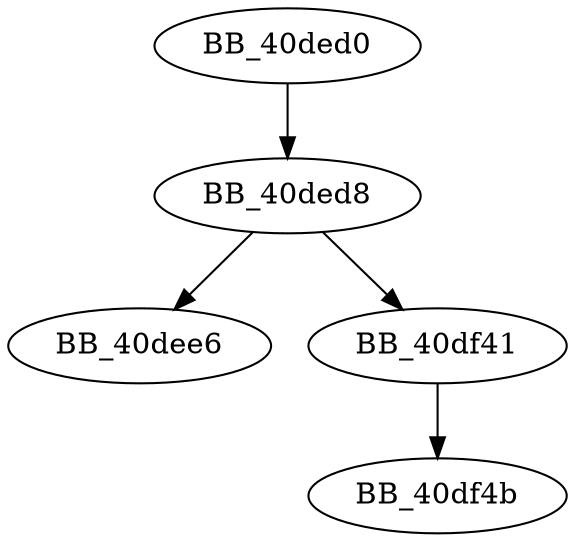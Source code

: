 DiGraph sub_40DED0{
BB_40ded0->BB_40ded8
BB_40ded8->BB_40dee6
BB_40ded8->BB_40df41
BB_40df41->BB_40df4b
}
